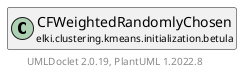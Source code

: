 @startuml
    remove .*\.(Instance|Par|Parameterizer|Factory)$
    set namespaceSeparator none
    hide empty fields
    hide empty methods

    class "<size:14>CFWeightedRandomlyChosen.Par\n<size:10>elki.clustering.kmeans.initialization.betula" as elki.clustering.kmeans.initialization.betula.CFWeightedRandomlyChosen.Par [[CFWeightedRandomlyChosen.Par.html]] {
        +make(): CFWeightedRandomlyChosen
    }

    abstract class "<size:14>AbstractCFKMeansInitialization.Par\n<size:10>elki.clustering.kmeans.initialization.betula" as elki.clustering.kmeans.initialization.betula.AbstractCFKMeansInitialization.Par [[AbstractCFKMeansInitialization.Par.html]]
    class "<size:14>CFWeightedRandomlyChosen\n<size:10>elki.clustering.kmeans.initialization.betula" as elki.clustering.kmeans.initialization.betula.CFWeightedRandomlyChosen [[CFWeightedRandomlyChosen.html]]

    elki.clustering.kmeans.initialization.betula.AbstractCFKMeansInitialization.Par <|-- elki.clustering.kmeans.initialization.betula.CFWeightedRandomlyChosen.Par
    elki.clustering.kmeans.initialization.betula.CFWeightedRandomlyChosen +-- elki.clustering.kmeans.initialization.betula.CFWeightedRandomlyChosen.Par

    center footer UMLDoclet 2.0.19, PlantUML 1.2022.8
@enduml

